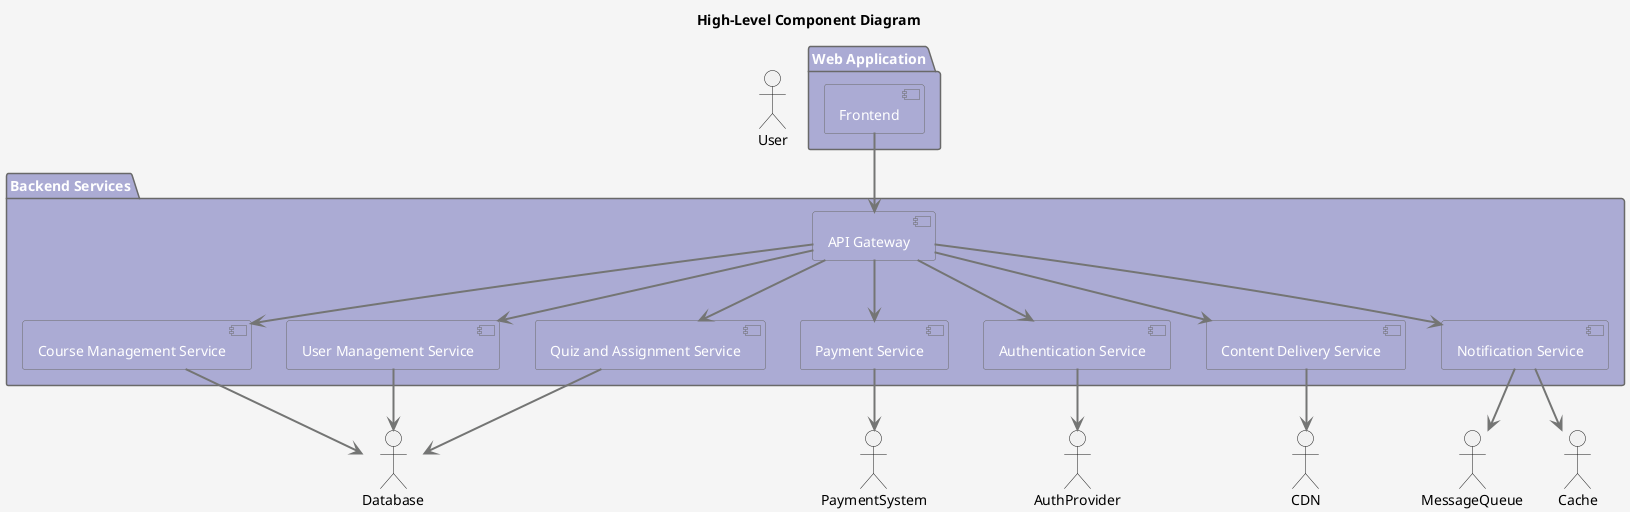 @startuml
title High-Level Component Diagram

skinparam backgroundColor #F5F5F5
skinparam package {
    BackgroundColor #ABABD4
    BorderColor #696969
    FontColor white
}
skinparam component {
    BackgroundColor #ABABD4
    BorderColor #696969
    FontColor white
}
skinparam Arrow {
    Color #747574
    Thickness 2
}

actor User as u

package "Web Application" {
    [Frontend] as Frontend
}

package "Backend Services" {
    [API Gateway] as APIGateway
    [Course Management Service] as CourseManagementService
    [User Management Service] as UserManagementService
    [Quiz and Assignment Service] as QuizAssignmentService
    [Payment Service] as PaymentService
    [Authentication Service] as AuthenticationService
    [Content Delivery Service] as ContentDeliveryService
    [Notification Service] as NotificationService
}

Frontend --> APIGateway
APIGateway --> CourseManagementService
APIGateway --> UserManagementService
APIGateway --> QuizAssignmentService
APIGateway --> PaymentService
APIGateway --> AuthenticationService
APIGateway --> ContentDeliveryService
APIGateway --> NotificationService

CourseManagementService --> Database
UserManagementService --> Database
QuizAssignmentService --> Database
PaymentService --> PaymentSystem
AuthenticationService --> AuthProvider
ContentDeliveryService --> CDN
NotificationService --> MessageQueue
NotificationService --> Cache
@enduml
